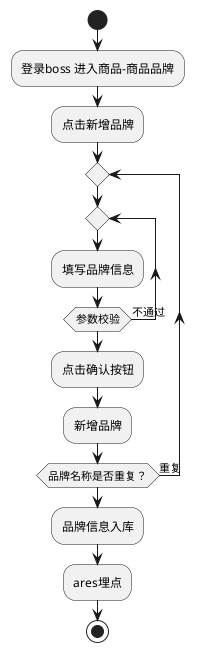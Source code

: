 '新增商品品牌 流程图
@startuml
start
:登录boss 进入商品-商品品牌;
:点击新增品牌;
repeat
    repeat
    :填写品牌信息;
    repeat while (参数校验) is (不通过)
:点击确认按钮;
:新增品牌;
repeat while (品牌名称是否重复？) is (重复)
:品牌信息入库;
:ares埋点;
stop
@enduml

'新增商品品牌 时序图
@startuml
autonumber
actor react
react -> controller     :发起新增商品品牌请求
controller -> provider  :调用微服务商品品牌新增\ngoodsBrandProvider.add
provider -> service     :调用商品品牌新增\ngoodsBrandService.add
service -> repository   :判断名称是否重复\ngoodsBrandRepository.count
database db
repository -> db        :调用jpa查询
db --> repository       :返回查询数量
repository --> service  :返回查询数量
service -> repository   :调用保存品牌信息保存方法\ngoodsBrandRepository.save
repository -> db        :调用jpa保存方法
db --> repository       :返回品牌信息
service -> service      :调用ares埋点发送mq\ngoodsAresService.dispatchFunction
service --> provider    :返回品牌信息
provider --> controller :返回结果
controller --> react    :返回结果
@enduml

'新增商品品牌 类图
@startuml
class GoodsBrandController{
    -GoodsBrandProvider goodsBrandProvider
    +ResponseEntity<BaseResponse<Long>> add(GoodsBrandSaveRequest saveRequest)
}
GoodsBrandController *- GoodsBrandProvider
interface GoodsBrandProvider{
    +BaseResponse<GoodsBrandAddResponse> add(GoodsBrandAddRequest request)
}
GoodsBrandProvider <|.. GoodsBrandController1
class GoodsBrandController1{
    -GoodsBrandService goodsBrandService
    +BaseResponse<GoodsBrandAddResponse> add(GoodsBrandAddRequest request)
}
note left
    <color:red>注：</color>GoodsBrandController1 是微服务中GoodsBrandProvider
    的实现类GoodsBrandController 此处是区别于bff中的
end note
GoodsBrandController1 *-- GoodsBrandService
class GoodsBrandService {
    +GoodsAresService goodsAresService
    -GoodsBrandRepository goodsBrandRepository
    +GoodsBrand add(GoodsBrand goodsBrand)
}
GoodsBrandService *-- GoodsAresService
GoodsBrandService *-- GoodsBrandRepository
class GoodsAresService{
    -JmsTemplate jmsTemplate
    +void dispatchFunction(String funcType, Object... objs)
}

interface GoodsBrandRepository{
    +<S extends T> S save(S entity)
}
@enduml